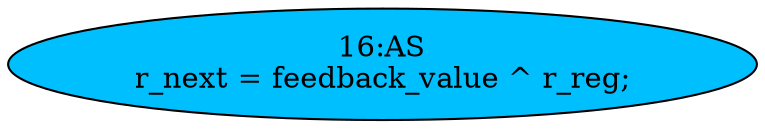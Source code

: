 strict digraph "" {
	node [label="\N"];
	"16:AS"	[ast="<pyverilog.vparser.ast.Assign object at 0x7f331d880ed0>",
		def_var="['r_next']",
		fillcolor=deepskyblue,
		label="16:AS
r_next = feedback_value ^ r_reg;",
		statements="[]",
		style=filled,
		typ=Assign,
		use_var="['feedback_value', 'r_reg']"];
}
